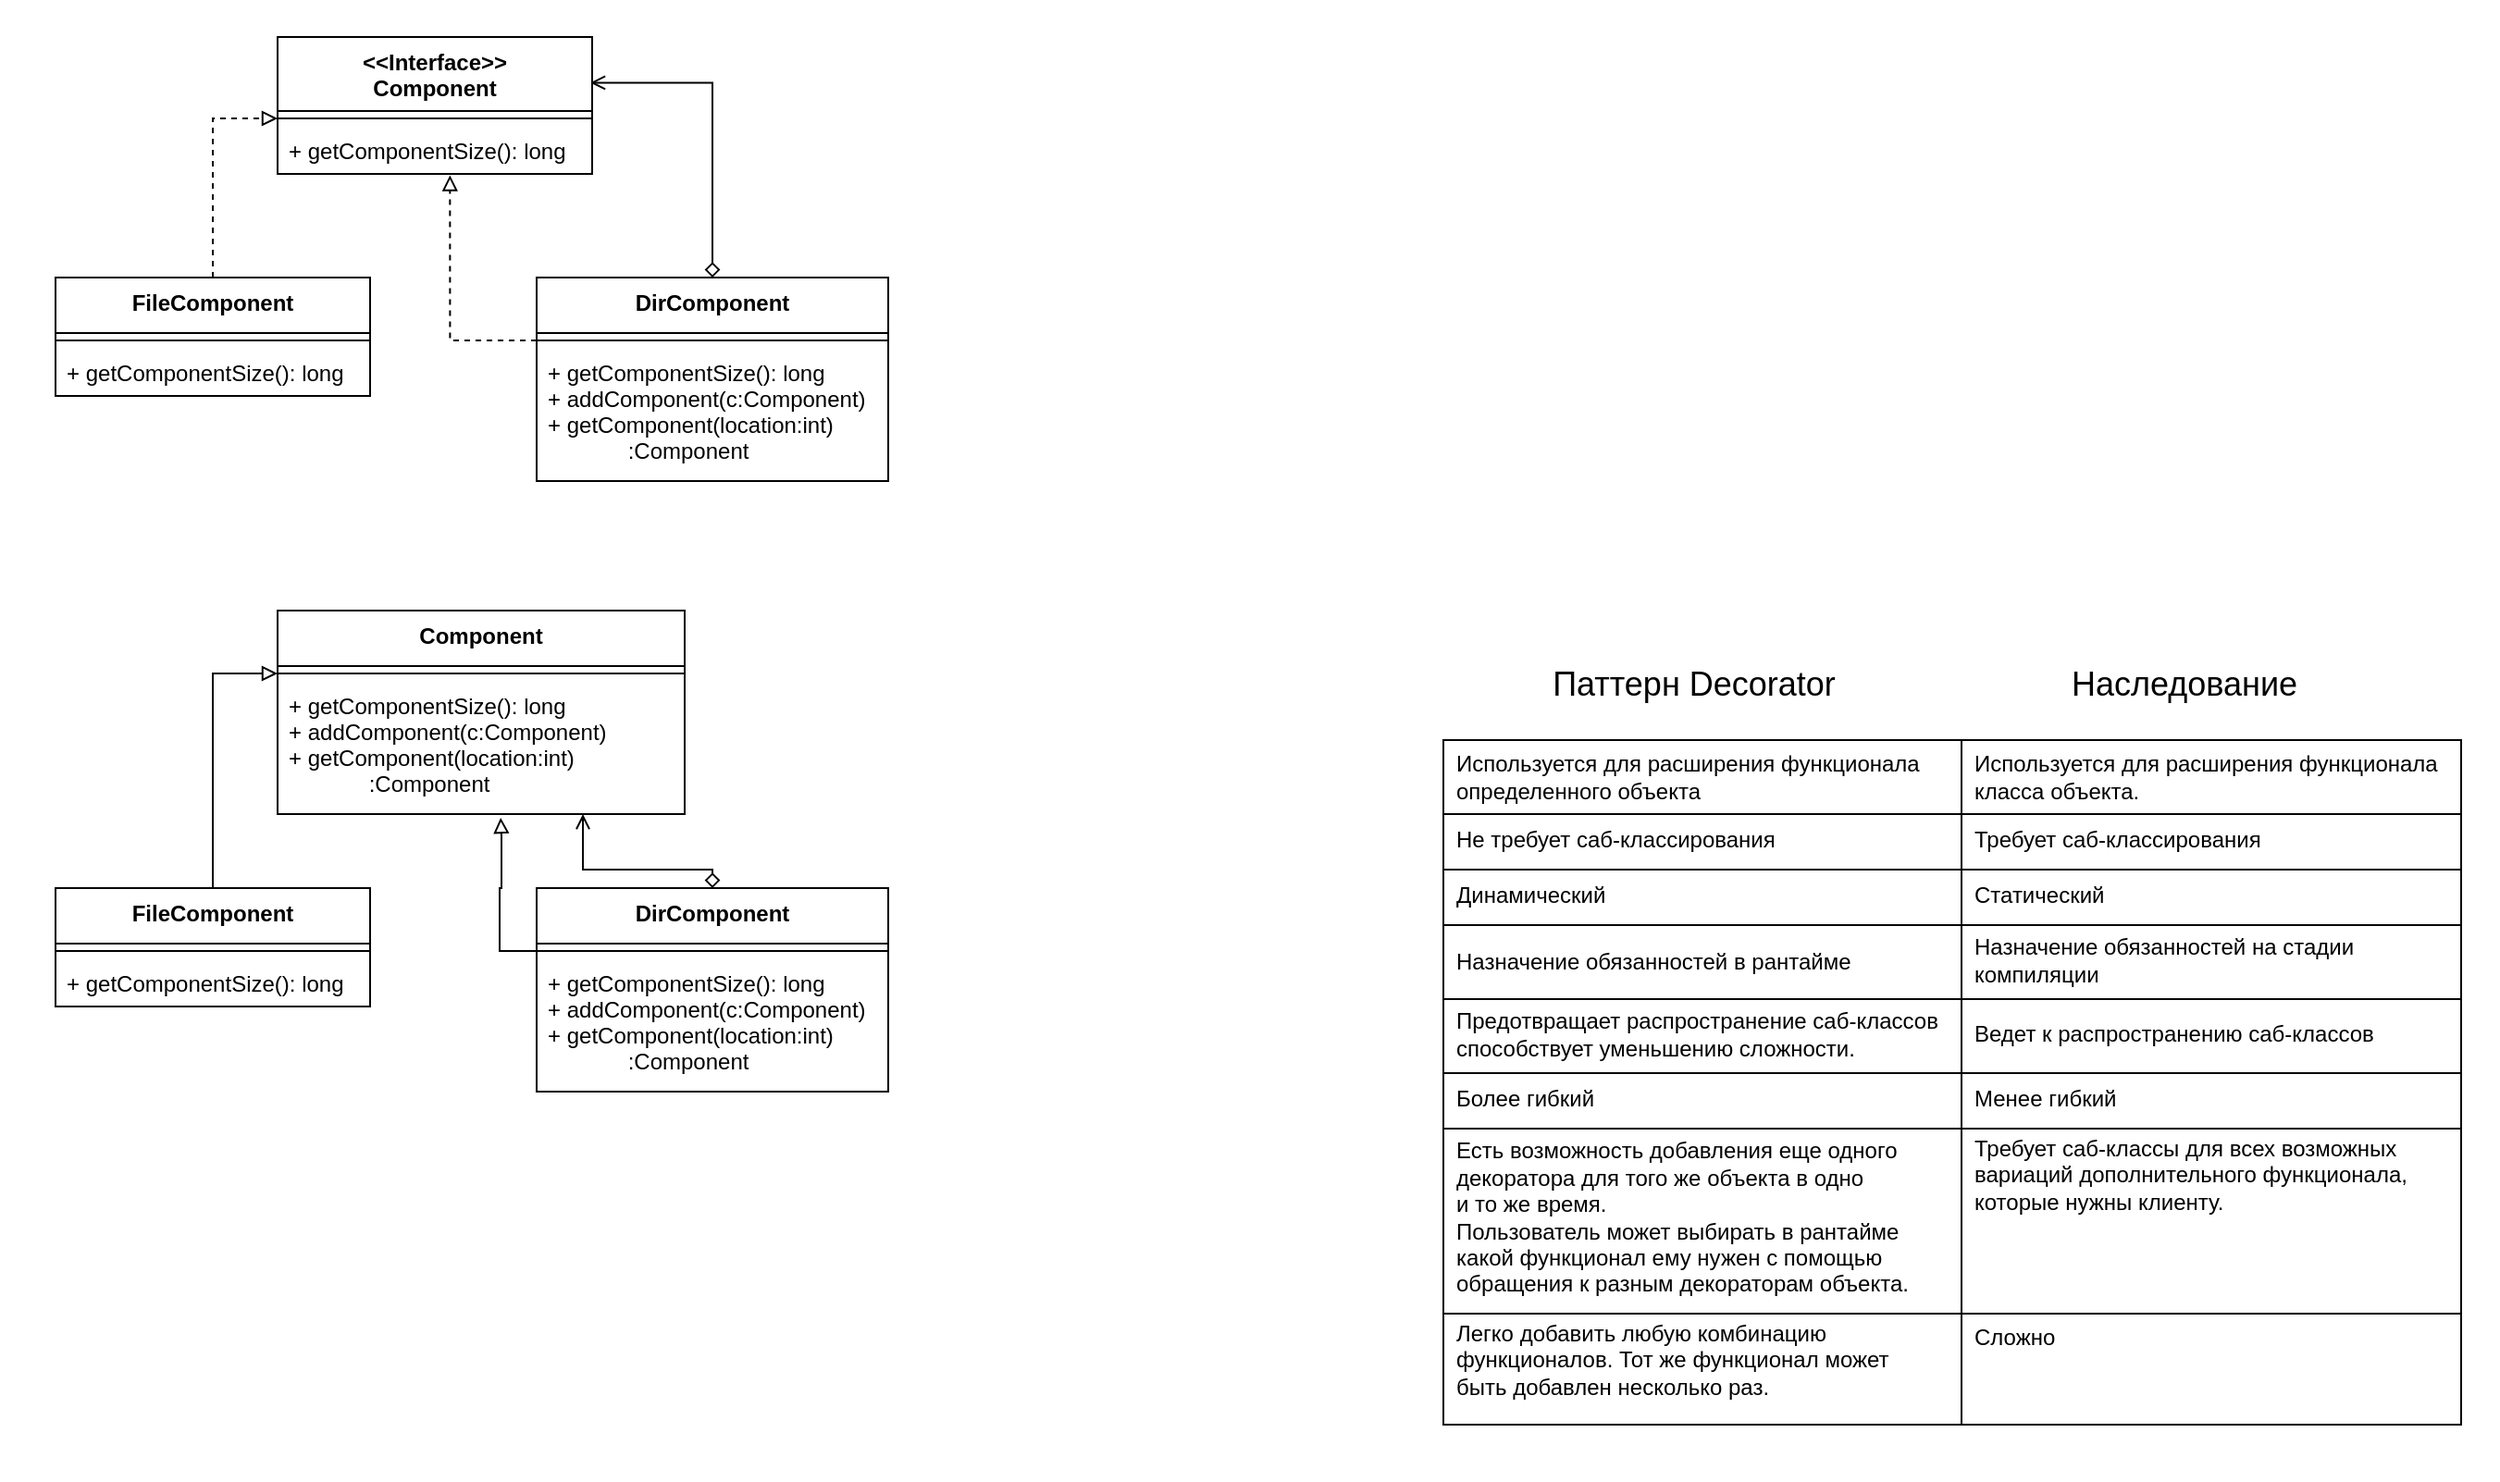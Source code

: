<mxfile version="13.6.0" type="github">
  <diagram id="6sXWkbplTSW0TdqBarLm" name="Page-1">
    <mxGraphModel dx="856" dy="475" grid="1" gridSize="10" guides="1" tooltips="1" connect="1" arrows="1" fold="1" page="1" pageScale="1" pageWidth="827" pageHeight="1169" math="0" shadow="0">
      <root>
        <mxCell id="0" />
        <mxCell id="1" parent="0" />
        <mxCell id="5iN4Q8ihnHbR1NjWREBR-65" value="" style="rounded=0;whiteSpace=wrap;html=1;strokeColor=none;" vertex="1" parent="1">
          <mxGeometry x="890" y="415" width="600" height="455" as="geometry" />
        </mxCell>
        <mxCell id="5iN4Q8ihnHbR1NjWREBR-55" value="" style="rounded=0;whiteSpace=wrap;html=1;fillColor=none;" vertex="1" parent="1">
          <mxGeometry x="1200" y="470" width="270" height="40" as="geometry" />
        </mxCell>
        <mxCell id="5iN4Q8ihnHbR1NjWREBR-43" value="" style="rounded=0;whiteSpace=wrap;html=1;fillColor=none;" vertex="1" parent="1">
          <mxGeometry x="920" y="570" width="280" height="40" as="geometry" />
        </mxCell>
        <mxCell id="5iN4Q8ihnHbR1NjWREBR-37" value="" style="rounded=0;whiteSpace=wrap;html=1;fillColor=none;" vertex="1" parent="1">
          <mxGeometry x="920" y="540" width="280" height="30" as="geometry" />
        </mxCell>
        <mxCell id="5iN4Q8ihnHbR1NjWREBR-36" value="" style="rounded=0;whiteSpace=wrap;html=1;fillColor=none;" vertex="1" parent="1">
          <mxGeometry x="920" y="510" width="280" height="30" as="geometry" />
        </mxCell>
        <mxCell id="5iN4Q8ihnHbR1NjWREBR-16" value="" style="rounded=0;whiteSpace=wrap;html=1;strokeColor=none;" vertex="1" parent="1">
          <mxGeometry x="140" y="70" width="500" height="282" as="geometry" />
        </mxCell>
        <mxCell id="5iN4Q8ihnHbR1NjWREBR-15" style="edgeStyle=orthogonalEdgeStyle;rounded=0;orthogonalLoop=1;jettySize=auto;html=1;dashed=1;startArrow=none;startFill=0;endArrow=block;endFill=0;" edge="1" parent="1" source="5iN4Q8ihnHbR1NjWREBR-10" target="5iN4Q8ihnHbR1NjWREBR-5">
          <mxGeometry relative="1" as="geometry" />
        </mxCell>
        <mxCell id="5iN4Q8ihnHbR1NjWREBR-13" style="edgeStyle=orthogonalEdgeStyle;rounded=0;orthogonalLoop=1;jettySize=auto;html=1;entryX=0.994;entryY=0.334;entryDx=0;entryDy=0;entryPerimeter=0;startArrow=diamond;startFill=0;endArrow=open;endFill=0;" edge="1" parent="1" source="5iN4Q8ihnHbR1NjWREBR-7" target="5iN4Q8ihnHbR1NjWREBR-3">
          <mxGeometry relative="1" as="geometry" />
        </mxCell>
        <mxCell id="5iN4Q8ihnHbR1NjWREBR-14" style="edgeStyle=orthogonalEdgeStyle;rounded=0;orthogonalLoop=1;jettySize=auto;html=1;entryX=0.548;entryY=1.027;entryDx=0;entryDy=0;entryPerimeter=0;startArrow=none;startFill=0;endArrow=block;endFill=0;dashed=1;" edge="1" parent="1" source="5iN4Q8ihnHbR1NjWREBR-8" target="5iN4Q8ihnHbR1NjWREBR-6">
          <mxGeometry relative="1" as="geometry" />
        </mxCell>
        <mxCell id="5iN4Q8ihnHbR1NjWREBR-3" value="&lt;&lt;Interface&gt;&gt;&#xa;Component&#xa;" style="swimlane;fontStyle=1;align=center;verticalAlign=top;childLayout=stackLayout;horizontal=1;startSize=40;horizontalStack=0;resizeParent=1;resizeParentMax=0;resizeLast=0;collapsible=1;marginBottom=0;" vertex="1" parent="1">
          <mxGeometry x="290" y="90" width="170" height="74" as="geometry" />
        </mxCell>
        <mxCell id="5iN4Q8ihnHbR1NjWREBR-5" value="" style="line;strokeWidth=1;fillColor=none;align=left;verticalAlign=middle;spacingTop=-1;spacingLeft=3;spacingRight=3;rotatable=0;labelPosition=right;points=[];portConstraint=eastwest;" vertex="1" parent="5iN4Q8ihnHbR1NjWREBR-3">
          <mxGeometry y="40" width="170" height="8" as="geometry" />
        </mxCell>
        <mxCell id="5iN4Q8ihnHbR1NjWREBR-6" value="+ getComponentSize(): long" style="text;strokeColor=none;fillColor=none;align=left;verticalAlign=top;spacingLeft=4;spacingRight=4;overflow=hidden;rotatable=0;points=[[0,0.5],[1,0.5]];portConstraint=eastwest;" vertex="1" parent="5iN4Q8ihnHbR1NjWREBR-3">
          <mxGeometry y="48" width="170" height="26" as="geometry" />
        </mxCell>
        <mxCell id="5iN4Q8ihnHbR1NjWREBR-10" value="FileComponent" style="swimlane;fontStyle=1;align=center;verticalAlign=top;childLayout=stackLayout;horizontal=1;startSize=30;horizontalStack=0;resizeParent=1;resizeParentMax=0;resizeLast=0;collapsible=1;marginBottom=0;" vertex="1" parent="1">
          <mxGeometry x="170" y="220" width="170" height="64" as="geometry" />
        </mxCell>
        <mxCell id="5iN4Q8ihnHbR1NjWREBR-11" value="" style="line;strokeWidth=1;fillColor=none;align=left;verticalAlign=middle;spacingTop=-1;spacingLeft=3;spacingRight=3;rotatable=0;labelPosition=right;points=[];portConstraint=eastwest;" vertex="1" parent="5iN4Q8ihnHbR1NjWREBR-10">
          <mxGeometry y="30" width="170" height="8" as="geometry" />
        </mxCell>
        <mxCell id="5iN4Q8ihnHbR1NjWREBR-12" value="+ getComponentSize(): long" style="text;strokeColor=none;fillColor=none;align=left;verticalAlign=top;spacingLeft=4;spacingRight=4;overflow=hidden;rotatable=0;points=[[0,0.5],[1,0.5]];portConstraint=eastwest;" vertex="1" parent="5iN4Q8ihnHbR1NjWREBR-10">
          <mxGeometry y="38" width="170" height="26" as="geometry" />
        </mxCell>
        <mxCell id="5iN4Q8ihnHbR1NjWREBR-7" value="DirComponent" style="swimlane;fontStyle=1;align=center;verticalAlign=top;childLayout=stackLayout;horizontal=1;startSize=30;horizontalStack=0;resizeParent=1;resizeParentMax=0;resizeLast=0;collapsible=1;marginBottom=0;" vertex="1" parent="1">
          <mxGeometry x="430" y="220" width="190" height="110" as="geometry" />
        </mxCell>
        <mxCell id="5iN4Q8ihnHbR1NjWREBR-8" value="" style="line;strokeWidth=1;fillColor=none;align=left;verticalAlign=middle;spacingTop=-1;spacingLeft=3;spacingRight=3;rotatable=0;labelPosition=right;points=[];portConstraint=eastwest;" vertex="1" parent="5iN4Q8ihnHbR1NjWREBR-7">
          <mxGeometry y="30" width="190" height="8" as="geometry" />
        </mxCell>
        <mxCell id="5iN4Q8ihnHbR1NjWREBR-9" value="+ getComponentSize(): long&#xa;+ addComponent(c:Component)&#xa;+ getComponent(location:int)&#xa;             :Component&#xa;&#xa;&#xa;" style="text;strokeColor=none;fillColor=none;align=left;verticalAlign=top;spacingLeft=4;spacingRight=4;overflow=hidden;rotatable=0;points=[[0,0.5],[1,0.5]];portConstraint=eastwest;" vertex="1" parent="5iN4Q8ihnHbR1NjWREBR-7">
          <mxGeometry y="38" width="190" height="72" as="geometry" />
        </mxCell>
        <mxCell id="5iN4Q8ihnHbR1NjWREBR-17" value="" style="rounded=0;whiteSpace=wrap;html=1;strokeColor=none;" vertex="1" parent="1">
          <mxGeometry x="140" y="380" width="500" height="282" as="geometry" />
        </mxCell>
        <mxCell id="5iN4Q8ihnHbR1NjWREBR-21" style="edgeStyle=orthogonalEdgeStyle;rounded=0;orthogonalLoop=1;jettySize=auto;html=1;startArrow=none;startFill=0;endArrow=block;endFill=0;" edge="1" source="5iN4Q8ihnHbR1NjWREBR-22" target="5iN4Q8ihnHbR1NjWREBR-19" parent="1">
          <mxGeometry relative="1" as="geometry" />
        </mxCell>
        <mxCell id="5iN4Q8ihnHbR1NjWREBR-25" style="edgeStyle=orthogonalEdgeStyle;rounded=0;orthogonalLoop=1;jettySize=auto;html=1;entryX=0.75;entryY=1;entryDx=0;entryDy=0;startArrow=diamond;startFill=0;endArrow=open;endFill=0;" edge="1" source="5iN4Q8ihnHbR1NjWREBR-26" target="5iN4Q8ihnHbR1NjWREBR-18" parent="1">
          <mxGeometry relative="1" as="geometry">
            <Array as="points">
              <mxPoint x="525" y="540" />
              <mxPoint x="455" y="540" />
            </Array>
          </mxGeometry>
        </mxCell>
        <mxCell id="5iN4Q8ihnHbR1NjWREBR-29" style="edgeStyle=orthogonalEdgeStyle;rounded=0;orthogonalLoop=1;jettySize=auto;html=1;entryX=0.548;entryY=1.027;entryDx=0;entryDy=0;entryPerimeter=0;startArrow=none;startFill=0;endArrow=block;endFill=0;" edge="1" source="5iN4Q8ihnHbR1NjWREBR-27" target="5iN4Q8ihnHbR1NjWREBR-20" parent="1">
          <mxGeometry relative="1" as="geometry">
            <Array as="points">
              <mxPoint x="410" y="584" />
              <mxPoint x="410" y="550" />
              <mxPoint x="411" y="550" />
              <mxPoint x="411" y="522" />
            </Array>
          </mxGeometry>
        </mxCell>
        <mxCell id="5iN4Q8ihnHbR1NjWREBR-18" value="Component&#xa;" style="swimlane;fontStyle=1;align=center;verticalAlign=top;childLayout=stackLayout;horizontal=1;startSize=30;horizontalStack=0;resizeParent=1;resizeParentMax=0;resizeLast=0;collapsible=1;marginBottom=0;" vertex="1" parent="1">
          <mxGeometry x="290" y="400" width="220" height="110" as="geometry" />
        </mxCell>
        <mxCell id="5iN4Q8ihnHbR1NjWREBR-19" value="" style="line;strokeWidth=1;fillColor=none;align=left;verticalAlign=middle;spacingTop=-1;spacingLeft=3;spacingRight=3;rotatable=0;labelPosition=right;points=[];portConstraint=eastwest;" vertex="1" parent="5iN4Q8ihnHbR1NjWREBR-18">
          <mxGeometry y="30" width="220" height="8" as="geometry" />
        </mxCell>
        <mxCell id="5iN4Q8ihnHbR1NjWREBR-20" value="+ getComponentSize(): long&#xa;+ addComponent(c:Component)&#xa;+ getComponent(location:int)&#xa;             :Component&#xa;&#xa;&#xa;&#xa;&#xa;" style="text;strokeColor=none;fillColor=none;align=left;verticalAlign=top;spacingLeft=4;spacingRight=4;overflow=hidden;rotatable=0;points=[[0,0.5],[1,0.5]];portConstraint=eastwest;" vertex="1" parent="5iN4Q8ihnHbR1NjWREBR-18">
          <mxGeometry y="38" width="220" height="72" as="geometry" />
        </mxCell>
        <mxCell id="5iN4Q8ihnHbR1NjWREBR-22" value="FileComponent" style="swimlane;fontStyle=1;align=center;verticalAlign=top;childLayout=stackLayout;horizontal=1;startSize=30;horizontalStack=0;resizeParent=1;resizeParentMax=0;resizeLast=0;collapsible=1;marginBottom=0;" vertex="1" parent="1">
          <mxGeometry x="170" y="550" width="170" height="64" as="geometry" />
        </mxCell>
        <mxCell id="5iN4Q8ihnHbR1NjWREBR-23" value="" style="line;strokeWidth=1;fillColor=none;align=left;verticalAlign=middle;spacingTop=-1;spacingLeft=3;spacingRight=3;rotatable=0;labelPosition=right;points=[];portConstraint=eastwest;" vertex="1" parent="5iN4Q8ihnHbR1NjWREBR-22">
          <mxGeometry y="30" width="170" height="8" as="geometry" />
        </mxCell>
        <mxCell id="5iN4Q8ihnHbR1NjWREBR-24" value="+ getComponentSize(): long" style="text;strokeColor=none;fillColor=none;align=left;verticalAlign=top;spacingLeft=4;spacingRight=4;overflow=hidden;rotatable=0;points=[[0,0.5],[1,0.5]];portConstraint=eastwest;" vertex="1" parent="5iN4Q8ihnHbR1NjWREBR-22">
          <mxGeometry y="38" width="170" height="26" as="geometry" />
        </mxCell>
        <mxCell id="5iN4Q8ihnHbR1NjWREBR-26" value="DirComponent" style="swimlane;fontStyle=1;align=center;verticalAlign=top;childLayout=stackLayout;horizontal=1;startSize=30;horizontalStack=0;resizeParent=1;resizeParentMax=0;resizeLast=0;collapsible=1;marginBottom=0;" vertex="1" parent="1">
          <mxGeometry x="430" y="550" width="190" height="110" as="geometry" />
        </mxCell>
        <mxCell id="5iN4Q8ihnHbR1NjWREBR-27" value="" style="line;strokeWidth=1;fillColor=none;align=left;verticalAlign=middle;spacingTop=-1;spacingLeft=3;spacingRight=3;rotatable=0;labelPosition=right;points=[];portConstraint=eastwest;" vertex="1" parent="5iN4Q8ihnHbR1NjWREBR-26">
          <mxGeometry y="30" width="190" height="8" as="geometry" />
        </mxCell>
        <mxCell id="5iN4Q8ihnHbR1NjWREBR-28" value="+ getComponentSize(): long&#xa;+ addComponent(c:Component)&#xa;+ getComponent(location:int)&#xa;             :Component&#xa;&#xa;&#xa;" style="text;strokeColor=none;fillColor=none;align=left;verticalAlign=top;spacingLeft=4;spacingRight=4;overflow=hidden;rotatable=0;points=[[0,0.5],[1,0.5]];portConstraint=eastwest;" vertex="1" parent="5iN4Q8ihnHbR1NjWREBR-26">
          <mxGeometry y="38" width="190" height="72" as="geometry" />
        </mxCell>
        <mxCell id="5iN4Q8ihnHbR1NjWREBR-31" value="&lt;font style=&quot;font-size: 18px&quot;&gt;Паттерн Decorator&lt;/font&gt;" style="text;html=1;align=center;verticalAlign=middle;resizable=0;points=[];autosize=1;" vertex="1" parent="1">
          <mxGeometry x="970" y="430" width="170" height="20" as="geometry" />
        </mxCell>
        <mxCell id="5iN4Q8ihnHbR1NjWREBR-32" value="&lt;div align=&quot;left&quot;&gt;Используется для расширения функционала &lt;br&gt;&lt;/div&gt;&lt;div align=&quot;left&quot;&gt;определенного объекта&lt;br&gt;&lt;/div&gt;" style="text;html=1;align=left;verticalAlign=middle;resizable=0;points=[];autosize=1;" vertex="1" parent="1">
          <mxGeometry x="925" y="475" width="260" height="30" as="geometry" />
        </mxCell>
        <mxCell id="5iN4Q8ihnHbR1NjWREBR-33" value="Не требует саб-классирования" style="text;html=1;align=left;verticalAlign=middle;resizable=0;points=[];autosize=1;" vertex="1" parent="1">
          <mxGeometry x="925" y="514" width="190" height="20" as="geometry" />
        </mxCell>
        <mxCell id="5iN4Q8ihnHbR1NjWREBR-34" value="Динамический" style="text;html=1;align=left;verticalAlign=middle;resizable=0;points=[];autosize=1;" vertex="1" parent="1">
          <mxGeometry x="925" y="544" width="90" height="20" as="geometry" />
        </mxCell>
        <mxCell id="5iN4Q8ihnHbR1NjWREBR-35" value="" style="rounded=0;whiteSpace=wrap;html=1;fillColor=none;" vertex="1" parent="1">
          <mxGeometry x="920" y="470" width="280" height="40" as="geometry" />
        </mxCell>
        <mxCell id="5iN4Q8ihnHbR1NjWREBR-38" value="" style="rounded=0;whiteSpace=wrap;html=1;fillColor=none;" vertex="1" parent="1">
          <mxGeometry x="920" y="650" width="280" height="30" as="geometry" />
        </mxCell>
        <mxCell id="5iN4Q8ihnHbR1NjWREBR-39" value="" style="rounded=0;whiteSpace=wrap;html=1;fillColor=none;" vertex="1" parent="1">
          <mxGeometry x="920" y="610" width="280" height="40" as="geometry" />
        </mxCell>
        <mxCell id="5iN4Q8ihnHbR1NjWREBR-40" value="Назначение обязанностей в рантайме" style="text;html=1;align=left;verticalAlign=middle;resizable=0;points=[];autosize=1;" vertex="1" parent="1">
          <mxGeometry x="925" y="580" width="220" height="20" as="geometry" />
        </mxCell>
        <mxCell id="5iN4Q8ihnHbR1NjWREBR-41" value="&lt;div&gt;Предотвращает распространение саб-классов&lt;/div&gt;&lt;div&gt;способствует уменьшению сложности. &lt;br&gt;&lt;/div&gt;" style="text;html=1;align=left;verticalAlign=middle;resizable=0;points=[];autosize=1;" vertex="1" parent="1">
          <mxGeometry x="925" y="614" width="270" height="30" as="geometry" />
        </mxCell>
        <mxCell id="5iN4Q8ihnHbR1NjWREBR-42" value="Более гибкий" style="text;html=1;align=left;verticalAlign=middle;resizable=0;points=[];autosize=1;" vertex="1" parent="1">
          <mxGeometry x="925" y="654" width="90" height="20" as="geometry" />
        </mxCell>
        <mxCell id="5iN4Q8ihnHbR1NjWREBR-44" value="" style="rounded=0;whiteSpace=wrap;html=1;fillColor=none;" vertex="1" parent="1">
          <mxGeometry x="920" y="680" width="280" height="100" as="geometry" />
        </mxCell>
        <mxCell id="5iN4Q8ihnHbR1NjWREBR-45" value="&lt;div&gt;Есть возможность добавления еще одного &lt;br&gt;&lt;/div&gt;&lt;div&gt;декоратора для того же объекта в одно&lt;/div&gt;&lt;div&gt;и то же время. &lt;br&gt;&lt;/div&gt;&lt;div&gt;Пользователь может выбирать в рантайме&lt;/div&gt;&lt;div&gt;какой функционал ему нужен с помощью&lt;/div&gt;&lt;div&gt;обращения к разным декораторам объекта. &lt;br&gt;&lt;/div&gt;" style="text;html=1;align=left;verticalAlign=middle;resizable=0;points=[];autosize=1;" vertex="1" parent="1">
          <mxGeometry x="925" y="683" width="260" height="90" as="geometry" />
        </mxCell>
        <mxCell id="5iN4Q8ihnHbR1NjWREBR-46" value="" style="rounded=0;whiteSpace=wrap;html=1;fillColor=none;" vertex="1" parent="1">
          <mxGeometry x="920" y="780" width="280" height="60" as="geometry" />
        </mxCell>
        <mxCell id="5iN4Q8ihnHbR1NjWREBR-47" value="&lt;div&gt;Легко добавить любую комбинацию &lt;br&gt;&lt;/div&gt;&lt;div&gt;функционалов. Тот же функционал может&lt;/div&gt;&lt;div&gt;быть добавлен несколько раз. &lt;br&gt;&lt;/div&gt;" style="text;html=1;align=left;verticalAlign=middle;resizable=0;points=[];autosize=1;" vertex="1" parent="1">
          <mxGeometry x="925" y="780" width="240" height="50" as="geometry" />
        </mxCell>
        <mxCell id="5iN4Q8ihnHbR1NjWREBR-48" value="" style="rounded=0;whiteSpace=wrap;html=1;fillColor=none;" vertex="1" parent="1">
          <mxGeometry x="1200" y="570" width="270" height="40" as="geometry" />
        </mxCell>
        <mxCell id="5iN4Q8ihnHbR1NjWREBR-49" value="" style="rounded=0;whiteSpace=wrap;html=1;fillColor=none;" vertex="1" parent="1">
          <mxGeometry x="1200" y="540" width="270" height="30" as="geometry" />
        </mxCell>
        <mxCell id="5iN4Q8ihnHbR1NjWREBR-50" value="" style="rounded=0;whiteSpace=wrap;html=1;fillColor=none;" vertex="1" parent="1">
          <mxGeometry x="1200" y="510" width="270" height="30" as="geometry" />
        </mxCell>
        <mxCell id="5iN4Q8ihnHbR1NjWREBR-51" value="&lt;font style=&quot;font-size: 18px&quot;&gt;Наследование&lt;/font&gt;" style="text;html=1;align=center;verticalAlign=middle;resizable=0;points=[];autosize=1;" vertex="1" parent="1">
          <mxGeometry x="1250" y="430" width="140" height="20" as="geometry" />
        </mxCell>
        <mxCell id="5iN4Q8ihnHbR1NjWREBR-52" value="&lt;div&gt;Используется для расширения функционала &lt;br&gt;&lt;/div&gt;&lt;div&gt;класса объекта. &lt;br&gt;&lt;/div&gt;" style="text;html=1;align=left;verticalAlign=middle;resizable=0;points=[];autosize=1;" vertex="1" parent="1">
          <mxGeometry x="1205" y="475" width="260" height="30" as="geometry" />
        </mxCell>
        <mxCell id="5iN4Q8ihnHbR1NjWREBR-53" value="Требует саб-классирования" style="text;html=1;align=left;verticalAlign=middle;resizable=0;points=[];autosize=1;" vertex="1" parent="1">
          <mxGeometry x="1205" y="514" width="170" height="20" as="geometry" />
        </mxCell>
        <mxCell id="5iN4Q8ihnHbR1NjWREBR-54" value="Статический" style="text;html=1;align=left;verticalAlign=middle;resizable=0;points=[];autosize=1;" vertex="1" parent="1">
          <mxGeometry x="1205" y="544" width="90" height="20" as="geometry" />
        </mxCell>
        <mxCell id="5iN4Q8ihnHbR1NjWREBR-56" value="" style="rounded=0;whiteSpace=wrap;html=1;fillColor=none;" vertex="1" parent="1">
          <mxGeometry x="1200" y="650" width="270" height="30" as="geometry" />
        </mxCell>
        <mxCell id="5iN4Q8ihnHbR1NjWREBR-57" value="" style="rounded=0;whiteSpace=wrap;html=1;fillColor=none;" vertex="1" parent="1">
          <mxGeometry x="1200" y="610" width="270" height="40" as="geometry" />
        </mxCell>
        <mxCell id="5iN4Q8ihnHbR1NjWREBR-58" value="&lt;div&gt;Назначение обязанностей на стадии &lt;br&gt;&lt;/div&gt;&lt;div&gt;компиляции&lt;/div&gt;" style="text;html=1;align=left;verticalAlign=middle;resizable=0;points=[];autosize=1;" vertex="1" parent="1">
          <mxGeometry x="1205" y="574" width="220" height="30" as="geometry" />
        </mxCell>
        <mxCell id="5iN4Q8ihnHbR1NjWREBR-59" value="Ведет к распространению саб-классов" style="text;html=1;align=left;verticalAlign=middle;resizable=0;points=[];autosize=1;" vertex="1" parent="1">
          <mxGeometry x="1205" y="619" width="230" height="20" as="geometry" />
        </mxCell>
        <mxCell id="5iN4Q8ihnHbR1NjWREBR-60" value="Менее гибкий" style="text;html=1;align=left;verticalAlign=middle;resizable=0;points=[];autosize=1;" vertex="1" parent="1">
          <mxGeometry x="1205" y="654" width="90" height="20" as="geometry" />
        </mxCell>
        <mxCell id="5iN4Q8ihnHbR1NjWREBR-61" value="" style="rounded=0;whiteSpace=wrap;html=1;fillColor=none;" vertex="1" parent="1">
          <mxGeometry x="1200" y="680" width="270" height="100" as="geometry" />
        </mxCell>
        <mxCell id="5iN4Q8ihnHbR1NjWREBR-62" value="&lt;div&gt;Требует саб-классы для всех возможных &lt;br&gt;&lt;/div&gt;&lt;div&gt;вариаций дополнительного функционала, &lt;br&gt;&lt;/div&gt;&lt;div&gt;которые нужны клиенту.&amp;nbsp; &lt;br&gt;&lt;/div&gt;" style="text;html=1;align=left;verticalAlign=middle;resizable=0;points=[];autosize=1;" vertex="1" parent="1">
          <mxGeometry x="1205" y="680" width="240" height="50" as="geometry" />
        </mxCell>
        <mxCell id="5iN4Q8ihnHbR1NjWREBR-63" value="" style="rounded=0;whiteSpace=wrap;html=1;fillColor=none;" vertex="1" parent="1">
          <mxGeometry x="1200" y="780" width="270" height="60" as="geometry" />
        </mxCell>
        <mxCell id="5iN4Q8ihnHbR1NjWREBR-64" value="Сложно" style="text;html=1;align=left;verticalAlign=middle;resizable=0;points=[];autosize=1;" vertex="1" parent="1">
          <mxGeometry x="1205" y="783" width="60" height="20" as="geometry" />
        </mxCell>
      </root>
    </mxGraphModel>
  </diagram>
</mxfile>
